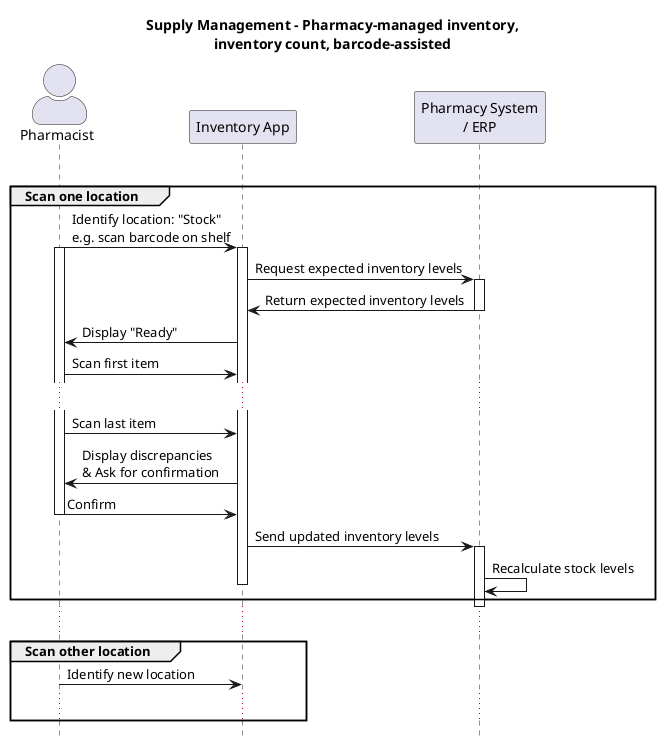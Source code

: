 @startuml
'!include style.iuml
skinparam actorStyle awesome
title Supply Management - Pharmacy-managed inventory,\ninventory count, barcode-assisted
'skin BlueModern
hide footbox

actor "Pharmacist" as P
Participant "Inventory App" as IA
Participant "Pharmacy System\n/ ERP" as PS
|||

group Scan one location
P -> IA: Identify location: "Stock"\ne.g. scan barcode on shelf
Activate P
Activate IA
IA -> PS: Request expected inventory levels
Activate PS
PS -> IA: Return expected inventory levels
Deactivate PS
IA -> P: Display "Ready"
P -> IA: Scan first item
...
P -> IA: Scan last item
IA -> P: Display discrepancies\n& Ask for confirmation
P -> IA: Confirm
deactivate P

IA -> PS: Send updated inventory levels
Activate PS
PS -> PS: Recalculate stock levels
deactivate IA
end
Deactivate PS
...

group Scan other location
P -> IA: Identify new location
...
end


@enduml
